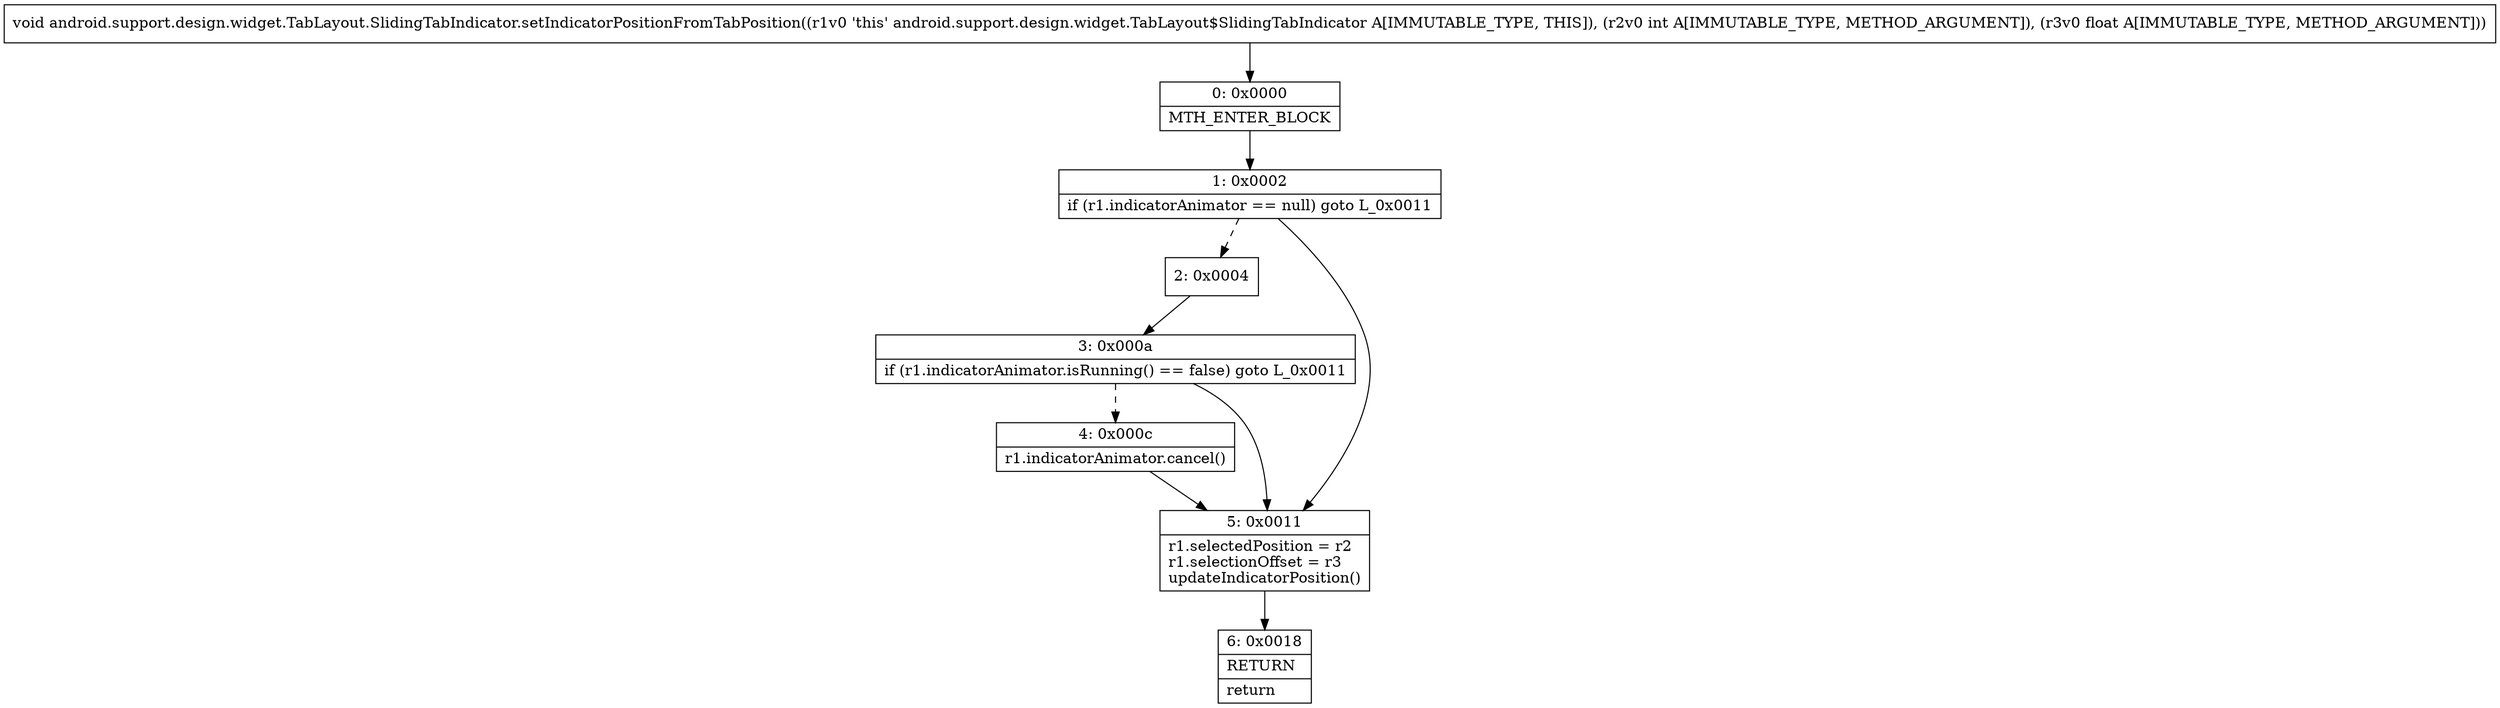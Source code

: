digraph "CFG forandroid.support.design.widget.TabLayout.SlidingTabIndicator.setIndicatorPositionFromTabPosition(IF)V" {
Node_0 [shape=record,label="{0\:\ 0x0000|MTH_ENTER_BLOCK\l}"];
Node_1 [shape=record,label="{1\:\ 0x0002|if (r1.indicatorAnimator == null) goto L_0x0011\l}"];
Node_2 [shape=record,label="{2\:\ 0x0004}"];
Node_3 [shape=record,label="{3\:\ 0x000a|if (r1.indicatorAnimator.isRunning() == false) goto L_0x0011\l}"];
Node_4 [shape=record,label="{4\:\ 0x000c|r1.indicatorAnimator.cancel()\l}"];
Node_5 [shape=record,label="{5\:\ 0x0011|r1.selectedPosition = r2\lr1.selectionOffset = r3\lupdateIndicatorPosition()\l}"];
Node_6 [shape=record,label="{6\:\ 0x0018|RETURN\l|return\l}"];
MethodNode[shape=record,label="{void android.support.design.widget.TabLayout.SlidingTabIndicator.setIndicatorPositionFromTabPosition((r1v0 'this' android.support.design.widget.TabLayout$SlidingTabIndicator A[IMMUTABLE_TYPE, THIS]), (r2v0 int A[IMMUTABLE_TYPE, METHOD_ARGUMENT]), (r3v0 float A[IMMUTABLE_TYPE, METHOD_ARGUMENT])) }"];
MethodNode -> Node_0;
Node_0 -> Node_1;
Node_1 -> Node_2[style=dashed];
Node_1 -> Node_5;
Node_2 -> Node_3;
Node_3 -> Node_4[style=dashed];
Node_3 -> Node_5;
Node_4 -> Node_5;
Node_5 -> Node_6;
}


